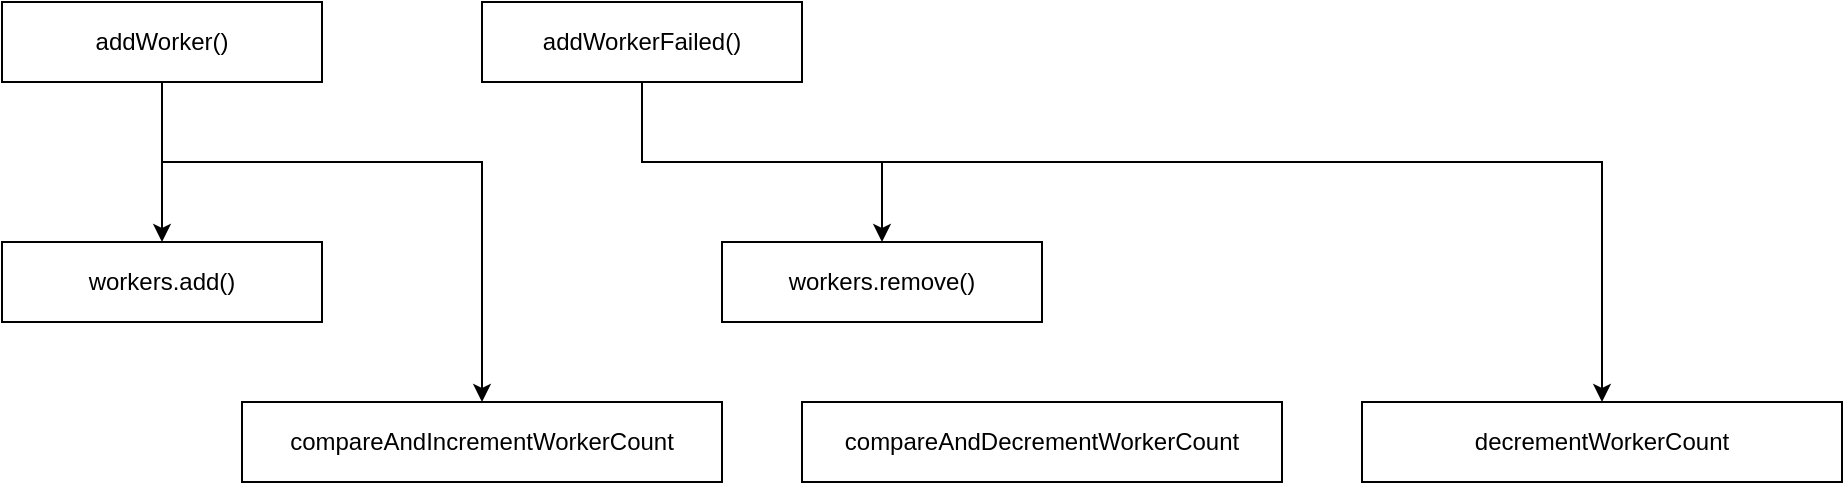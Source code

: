 <mxfile version="21.8.2" type="github">
  <diagram name="第 1 页" id="an8AQIkWQJjNNNpSmFoj">
    <mxGraphModel dx="1012" dy="673" grid="1" gridSize="10" guides="1" tooltips="1" connect="1" arrows="1" fold="1" page="1" pageScale="1" pageWidth="827" pageHeight="1169" math="0" shadow="0">
      <root>
        <mxCell id="0" />
        <mxCell id="1" parent="0" />
        <mxCell id="FBWRTHeHvZYtELqj_yFr-1" value="compareAndIncrementWorkerCount" style="rounded=0;whiteSpace=wrap;html=1;" vertex="1" parent="1">
          <mxGeometry x="160" y="360" width="240" height="40" as="geometry" />
        </mxCell>
        <mxCell id="FBWRTHeHvZYtELqj_yFr-2" value="compareAndDecrementWorkerCount" style="rounded=0;whiteSpace=wrap;html=1;" vertex="1" parent="1">
          <mxGeometry x="440" y="360" width="240" height="40" as="geometry" />
        </mxCell>
        <mxCell id="FBWRTHeHvZYtELqj_yFr-3" value="decrementWorkerCount" style="rounded=0;whiteSpace=wrap;html=1;" vertex="1" parent="1">
          <mxGeometry x="720" y="360" width="240" height="40" as="geometry" />
        </mxCell>
        <mxCell id="FBWRTHeHvZYtELqj_yFr-4" value="workers.add()" style="rounded=0;whiteSpace=wrap;html=1;" vertex="1" parent="1">
          <mxGeometry x="40" y="280" width="160" height="40" as="geometry" />
        </mxCell>
        <mxCell id="FBWRTHeHvZYtELqj_yFr-5" value="workers.remove()" style="rounded=0;whiteSpace=wrap;html=1;" vertex="1" parent="1">
          <mxGeometry x="400" y="280" width="160" height="40" as="geometry" />
        </mxCell>
        <mxCell id="FBWRTHeHvZYtELqj_yFr-7" value="" style="edgeStyle=orthogonalEdgeStyle;rounded=0;orthogonalLoop=1;jettySize=auto;html=1;" edge="1" parent="1" source="FBWRTHeHvZYtELqj_yFr-6" target="FBWRTHeHvZYtELqj_yFr-4">
          <mxGeometry relative="1" as="geometry" />
        </mxCell>
        <mxCell id="FBWRTHeHvZYtELqj_yFr-8" value="" style="edgeStyle=orthogonalEdgeStyle;rounded=0;orthogonalLoop=1;jettySize=auto;html=1;" edge="1" parent="1" source="FBWRTHeHvZYtELqj_yFr-6" target="FBWRTHeHvZYtELqj_yFr-1">
          <mxGeometry relative="1" as="geometry">
            <Array as="points">
              <mxPoint x="120" y="240" />
              <mxPoint x="280" y="240" />
            </Array>
          </mxGeometry>
        </mxCell>
        <mxCell id="FBWRTHeHvZYtELqj_yFr-6" value="addWorker()" style="rounded=0;whiteSpace=wrap;html=1;" vertex="1" parent="1">
          <mxGeometry x="40" y="160" width="160" height="40" as="geometry" />
        </mxCell>
        <mxCell id="FBWRTHeHvZYtELqj_yFr-11" value="" style="edgeStyle=orthogonalEdgeStyle;rounded=0;orthogonalLoop=1;jettySize=auto;html=1;entryX=0.5;entryY=0;entryDx=0;entryDy=0;" edge="1" parent="1" source="FBWRTHeHvZYtELqj_yFr-9" target="FBWRTHeHvZYtELqj_yFr-5">
          <mxGeometry relative="1" as="geometry">
            <mxPoint x="360" y="280" as="targetPoint" />
          </mxGeometry>
        </mxCell>
        <mxCell id="FBWRTHeHvZYtELqj_yFr-9" value="addWorkerFailed()" style="rounded=0;whiteSpace=wrap;html=1;" vertex="1" parent="1">
          <mxGeometry x="280" y="160" width="160" height="40" as="geometry" />
        </mxCell>
        <mxCell id="FBWRTHeHvZYtELqj_yFr-12" value="" style="edgeStyle=orthogonalEdgeStyle;rounded=0;orthogonalLoop=1;jettySize=auto;html=1;exitX=0.5;exitY=1;exitDx=0;exitDy=0;" edge="1" parent="1" source="FBWRTHeHvZYtELqj_yFr-9" target="FBWRTHeHvZYtELqj_yFr-3">
          <mxGeometry relative="1" as="geometry">
            <mxPoint x="370" y="210" as="sourcePoint" />
            <mxPoint x="490" y="290" as="targetPoint" />
            <Array as="points">
              <mxPoint x="360" y="240" />
              <mxPoint x="840" y="240" />
            </Array>
          </mxGeometry>
        </mxCell>
      </root>
    </mxGraphModel>
  </diagram>
</mxfile>
